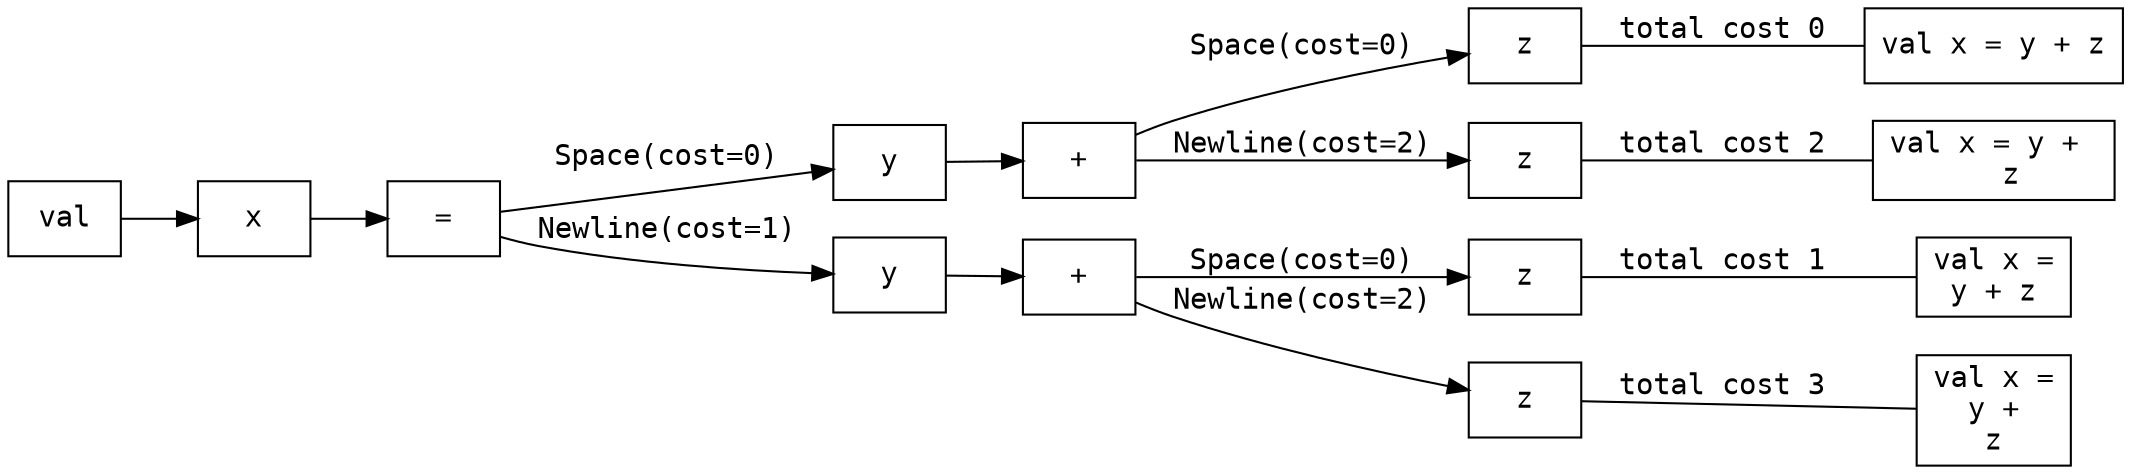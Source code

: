 digraph Router {
  graph [fontname = "Inconsolata"];
  node [shape=box, fontname = "Inconsolata"];
  edge [fontname = "Inconsolata"];
  rankdir="LR";
  y1 [label="y"];
  y2 [label="y"];
  p1 [label="+"];
  p2 [label="+"];
  z1 [label="z"];
  z2 [label="z"];
  z3 [label="z"];
  z4 [label="z"];
  r1 [label="val x = y + z"];
  r2 [label="val x = y + \l  z"];
  r3 [label="val x =\ly + z"];
  r4 [label="val x =\l  y +\lz"];
  a [label="="];
  val -> x;
  x -> a;
  a -> y1 [label="Space(cost=0)"];
  a -> y2 [label="Newline(cost=1)"];
  y1 -> p1;
  y2 -> p2;
  p1 -> z1 [label="Space(cost=0)"];
  p1 -> z2 [label="Newline(cost=2)"];
  p2 -> z3 [label="Space(cost=0)"];
  p2 -> z4 [label="Newline(cost=2)"];
  {
    edge [dir=none];

    z1 -> r1 [label="total cost 0"];
    z2 -> r2 [label="total cost 2"];
    z3 -> r3 [label="total cost 1"];
    z4 -> r4 [label="total cost 3"];
  }
}
